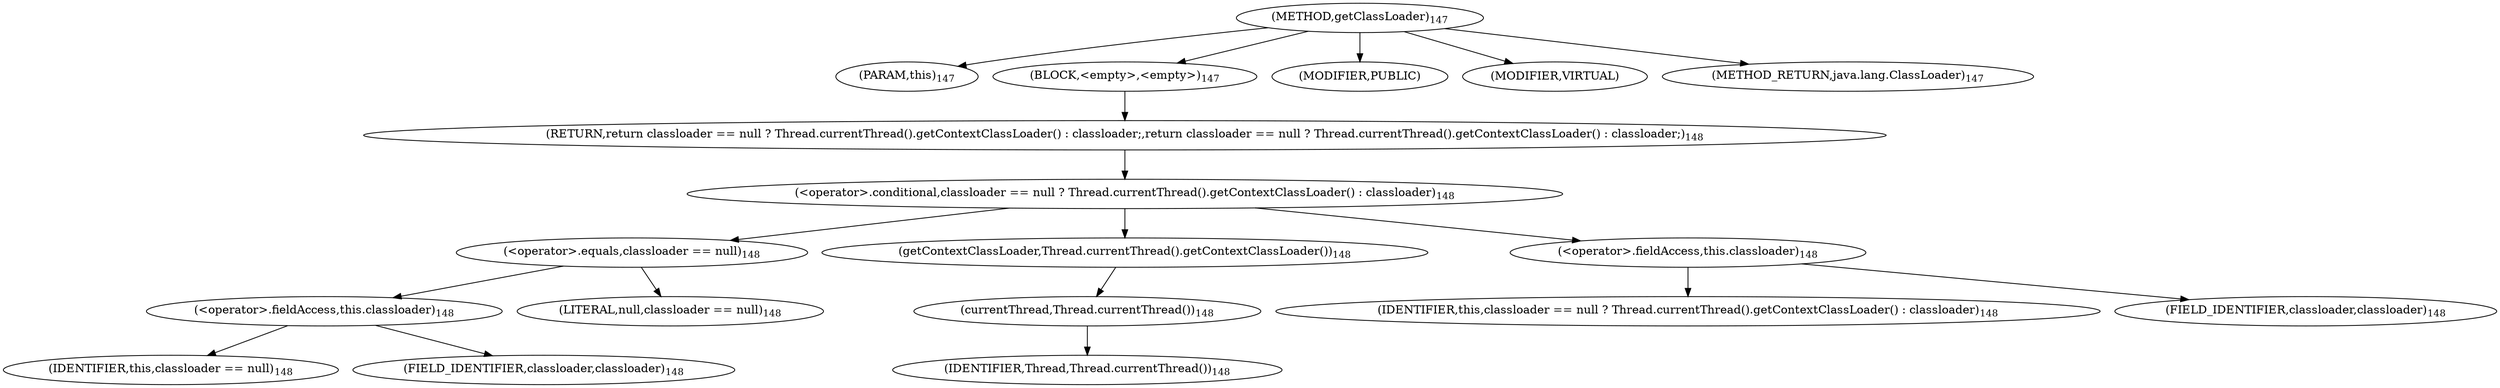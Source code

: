 digraph "getClassLoader" {  
"203" [label = <(METHOD,getClassLoader)<SUB>147</SUB>> ]
"204" [label = <(PARAM,this)<SUB>147</SUB>> ]
"205" [label = <(BLOCK,&lt;empty&gt;,&lt;empty&gt;)<SUB>147</SUB>> ]
"206" [label = <(RETURN,return classloader == null ? Thread.currentThread().getContextClassLoader() : classloader;,return classloader == null ? Thread.currentThread().getContextClassLoader() : classloader;)<SUB>148</SUB>> ]
"207" [label = <(&lt;operator&gt;.conditional,classloader == null ? Thread.currentThread().getContextClassLoader() : classloader)<SUB>148</SUB>> ]
"208" [label = <(&lt;operator&gt;.equals,classloader == null)<SUB>148</SUB>> ]
"209" [label = <(&lt;operator&gt;.fieldAccess,this.classloader)<SUB>148</SUB>> ]
"210" [label = <(IDENTIFIER,this,classloader == null)<SUB>148</SUB>> ]
"211" [label = <(FIELD_IDENTIFIER,classloader,classloader)<SUB>148</SUB>> ]
"212" [label = <(LITERAL,null,classloader == null)<SUB>148</SUB>> ]
"213" [label = <(getContextClassLoader,Thread.currentThread().getContextClassLoader())<SUB>148</SUB>> ]
"214" [label = <(currentThread,Thread.currentThread())<SUB>148</SUB>> ]
"215" [label = <(IDENTIFIER,Thread,Thread.currentThread())<SUB>148</SUB>> ]
"216" [label = <(&lt;operator&gt;.fieldAccess,this.classloader)<SUB>148</SUB>> ]
"217" [label = <(IDENTIFIER,this,classloader == null ? Thread.currentThread().getContextClassLoader() : classloader)<SUB>148</SUB>> ]
"218" [label = <(FIELD_IDENTIFIER,classloader,classloader)<SUB>148</SUB>> ]
"219" [label = <(MODIFIER,PUBLIC)> ]
"220" [label = <(MODIFIER,VIRTUAL)> ]
"221" [label = <(METHOD_RETURN,java.lang.ClassLoader)<SUB>147</SUB>> ]
  "203" -> "204" 
  "203" -> "205" 
  "203" -> "219" 
  "203" -> "220" 
  "203" -> "221" 
  "205" -> "206" 
  "206" -> "207" 
  "207" -> "208" 
  "207" -> "213" 
  "207" -> "216" 
  "208" -> "209" 
  "208" -> "212" 
  "209" -> "210" 
  "209" -> "211" 
  "213" -> "214" 
  "214" -> "215" 
  "216" -> "217" 
  "216" -> "218" 
}
